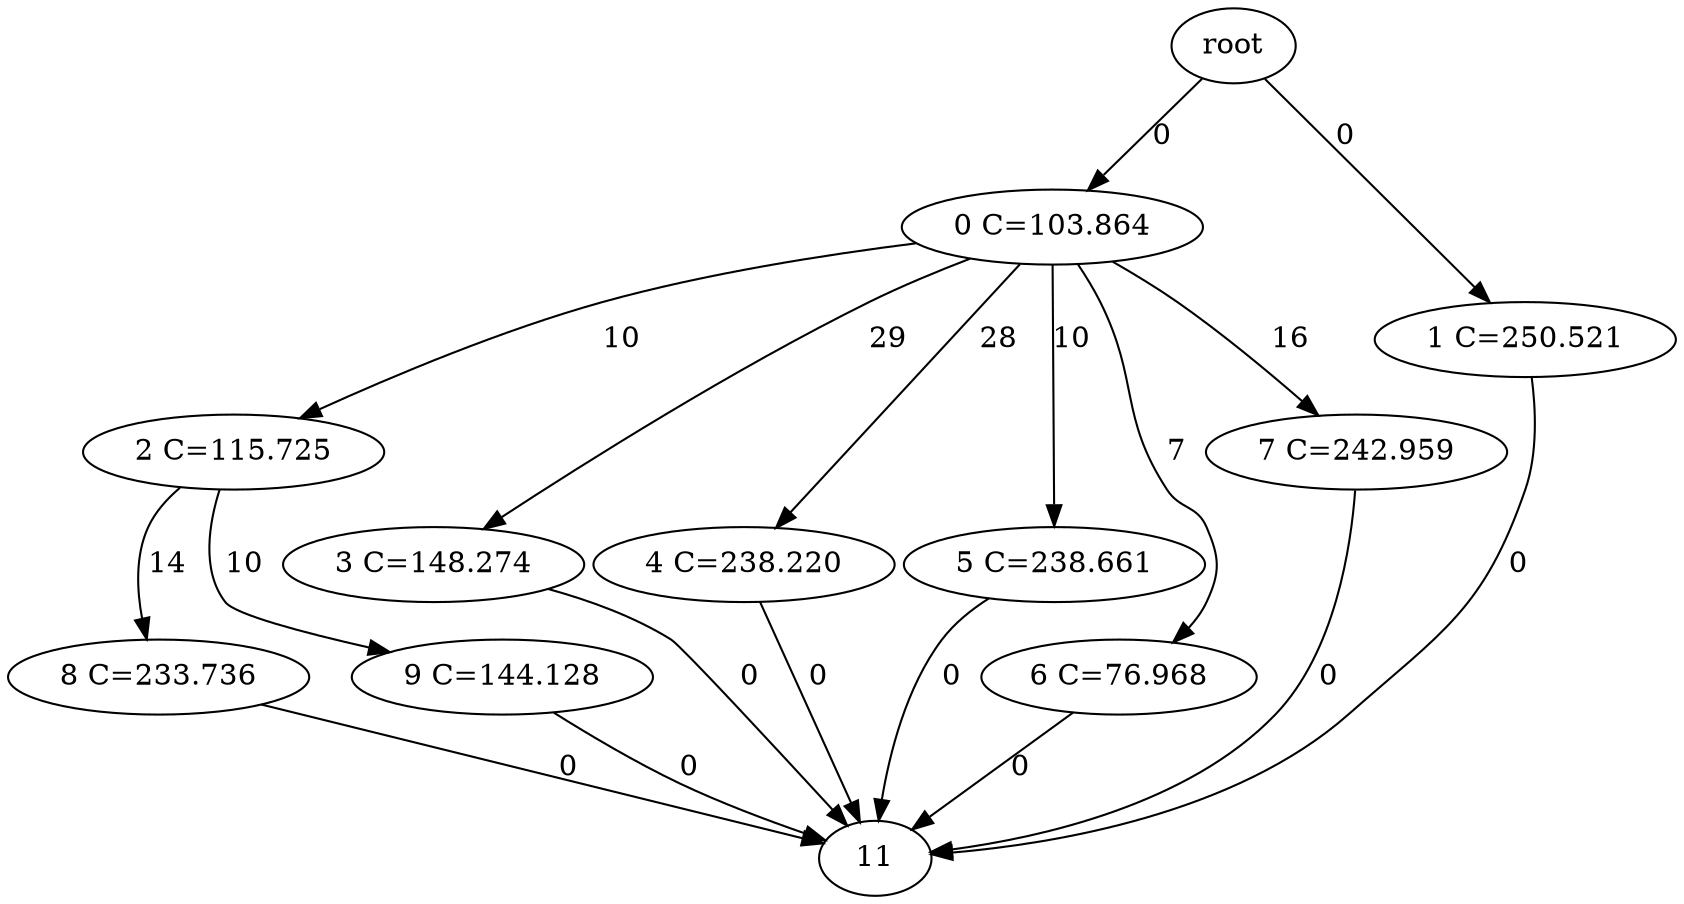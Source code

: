 // DAG automatically generated by daggen at Mon Apr 29 19:43:20 2019
// ./daggen -n 10 -p 3 -r 30 -e 100 --dot 
digraph G {
  0 [label=root,size="0",alpha="0"]
  0 -> 1 [label = "0"]
  0 -> 2 [label = "0"]
  1 [label= "0 C=103.864",size="104", alpha="0.02"]
  1 -> 3 [label ="10"]
  1 -> 4 [label ="29"]
  1 -> 5 [label ="28"]
  1 -> 6 [label ="10"]
  1 -> 7 [label ="7"]
  1 -> 8 [label ="16"]
  2 [label= "1 C=250.521",size="251", alpha="0.06"]
  3 [label= "2 C=115.725",size="116", alpha="0.17"]
  3 -> 9 [label ="14"]
  3 -> 10 [label ="10"]
  4 [label= "3 C=148.274",size="148", alpha="0.03"]
  5 [label= "4 C=238.220",size="238", alpha="0.03"]
  6 [label= "5 C=238.661",size="239", alpha="0.05"]
  7 [label= "6 C=76.968",size="77", alpha="0.02"]
  8 [label= "7 C=242.959",size="243", alpha="0.15"]
  9 [label= "8 C=233.736",size="234", alpha="0.07"]
  10 [label= "9 C=144.128",size="144", alpha="0.20"]
  2 -> 11 [label = "0"]
  4 -> 11 [label = "0"]
  5 -> 11 [label = "0"]
  6 -> 11 [label = "0"]
  7 -> 11 [label = "0"]
  8 -> 11 [label = "0"]
  9 -> 11 [label = "0"]
  10 -> 11 [label = "0"]
}
